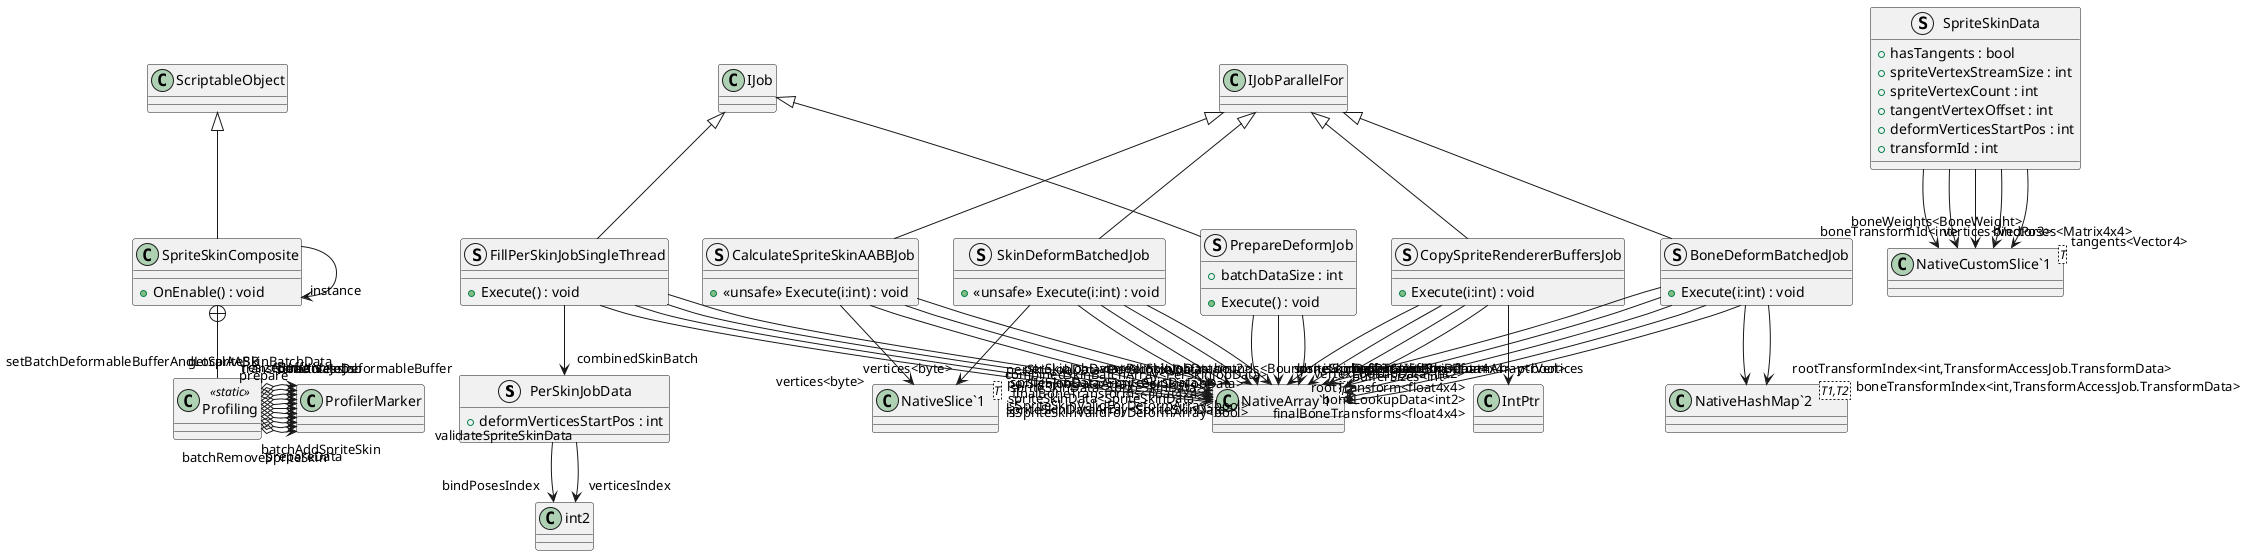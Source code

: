 @startuml
struct PerSkinJobData {
    + deformVerticesStartPos : int
}
struct SpriteSkinData {
    + hasTangents : bool
    + spriteVertexStreamSize : int
    + spriteVertexCount : int
    + tangentVertexOffset : int
    + deformVerticesStartPos : int
    + transformId : int
}
struct PrepareDeformJob {
    + batchDataSize : int
    + Execute() : void
}
struct BoneDeformBatchedJob {
    + Execute(i:int) : void
}
struct SkinDeformBatchedJob {
    + <<unsafe>> Execute(i:int) : void
}
struct CalculateSpriteSkinAABBJob {
    + <<unsafe>> Execute(i:int) : void
}
struct FillPerSkinJobSingleThread {
    + Execute() : void
}
struct CopySpriteRendererBuffersJob {
    + Execute(i:int) : void
}
class SpriteSkinComposite {
    + OnEnable() : void
}
class "NativeCustomSlice`1"<T> {
}
class "NativeArray`1"<T> {
}
class "NativeHashMap`2"<T1,T2> {
}
class "NativeSlice`1"<T> {
}
class Profiling <<static>> {
}
PerSkinJobData --> "bindPosesIndex" int2
PerSkinJobData --> "verticesIndex" int2
SpriteSkinData --> "vertices<Vector3>" "NativeCustomSlice`1"
SpriteSkinData --> "boneWeights<BoneWeight>" "NativeCustomSlice`1"
SpriteSkinData --> "bindPoses<Matrix4x4>" "NativeCustomSlice`1"
SpriteSkinData --> "tangents<Vector4>" "NativeCustomSlice`1"
SpriteSkinData --> "boneTransformId<int>" "NativeCustomSlice`1"
IJob <|-- PrepareDeformJob
PrepareDeformJob --> "perSkinJobData<PerSkinJobData>" "NativeArray`1"
PrepareDeformJob --> "boneLookupData<int2>" "NativeArray`1"
PrepareDeformJob --> "vertexLookupData<int2>" "NativeArray`1"
IJobParallelFor <|-- BoneDeformBatchedJob
BoneDeformBatchedJob --> "boneTransform<float4x4>" "NativeArray`1"
BoneDeformBatchedJob --> "rootTransform<float4x4>" "NativeArray`1"
BoneDeformBatchedJob --> "boneLookupData<int2>" "NativeArray`1"
BoneDeformBatchedJob --> "spriteSkinData<SpriteSkinData>" "NativeArray`1"
BoneDeformBatchedJob --> "rootTransformIndex<int,TransformAccessJob.TransformData>" "NativeHashMap`2"
BoneDeformBatchedJob --> "boneTransformIndex<int,TransformAccessJob.TransformData>" "NativeHashMap`2"
BoneDeformBatchedJob --> "finalBoneTransforms<float4x4>" "NativeArray`1"
IJobParallelFor <|-- SkinDeformBatchedJob
SkinDeformBatchedJob --> "vertices<byte>" "NativeSlice`1"
SkinDeformBatchedJob --> "finalBoneTransforms<float4x4>" "NativeArray`1"
SkinDeformBatchedJob --> "perSkinJobData<PerSkinJobData>" "NativeArray`1"
SkinDeformBatchedJob --> "spriteSkinData<SpriteSkinData>" "NativeArray`1"
SkinDeformBatchedJob --> "vertexLookupData<int2>" "NativeArray`1"
IJobParallelFor <|-- CalculateSpriteSkinAABBJob
CalculateSpriteSkinAABBJob --> "vertices<byte>" "NativeSlice`1"
CalculateSpriteSkinAABBJob --> "isSpriteSkinValidForDeformArray<bool>" "NativeArray`1"
CalculateSpriteSkinAABBJob --> "spriteSkinData<SpriteSkinData>" "NativeArray`1"
CalculateSpriteSkinAABBJob --> "bounds<Bounds>" "NativeArray`1"
IJob <|-- FillPerSkinJobSingleThread
FillPerSkinJobSingleThread --> "combinedSkinBatch" PerSkinJobData
FillPerSkinJobSingleThread --> "isSpriteSkinValidForDeformArray<bool>" "NativeArray`1"
FillPerSkinJobSingleThread --> "spriteSkinDataArray<SpriteSkinData>" "NativeArray`1"
FillPerSkinJobSingleThread --> "perSkinJobDataArray<PerSkinJobData>" "NativeArray`1"
FillPerSkinJobSingleThread --> "combinedSkinBatchArray<PerSkinJobData>" "NativeArray`1"
IJobParallelFor <|-- CopySpriteRendererBuffersJob
CopySpriteRendererBuffersJob --> "isSpriteSkinValidForDeformArray<bool>" "NativeArray`1"
CopySpriteRendererBuffersJob --> "spriteSkinData<SpriteSkinData>" "NativeArray`1"
CopySpriteRendererBuffersJob --> "ptrVertices" IntPtr
CopySpriteRendererBuffersJob --> "buffers<IntPtr>" "NativeArray`1"
CopySpriteRendererBuffersJob --> "bufferSizes<int>" "NativeArray`1"
ScriptableObject <|-- SpriteSkinComposite
SpriteSkinComposite --> "instance" SpriteSkinComposite
SpriteSkinComposite +-- Profiling
Profiling o-> "batchAddSpriteSkin" ProfilerMarker
Profiling o-> "batchRemoveSpriteSkin" ProfilerMarker
Profiling o-> "prepareData" ProfilerMarker
Profiling o-> "validateSpriteSkinData" ProfilerMarker
Profiling o-> "transformAccessJob" ProfilerMarker
Profiling o-> "getSpriteSkinBatchData" ProfilerMarker
Profiling o-> "resizeBuffers" ProfilerMarker
Profiling o-> "prepare" ProfilerMarker
Profiling o-> "scheduleJobs" ProfilerMarker
Profiling o-> "setBatchDeformableBufferAndLocalAABB" ProfilerMarker
Profiling o-> "deactivateDeformableBuffer" ProfilerMarker
@enduml
